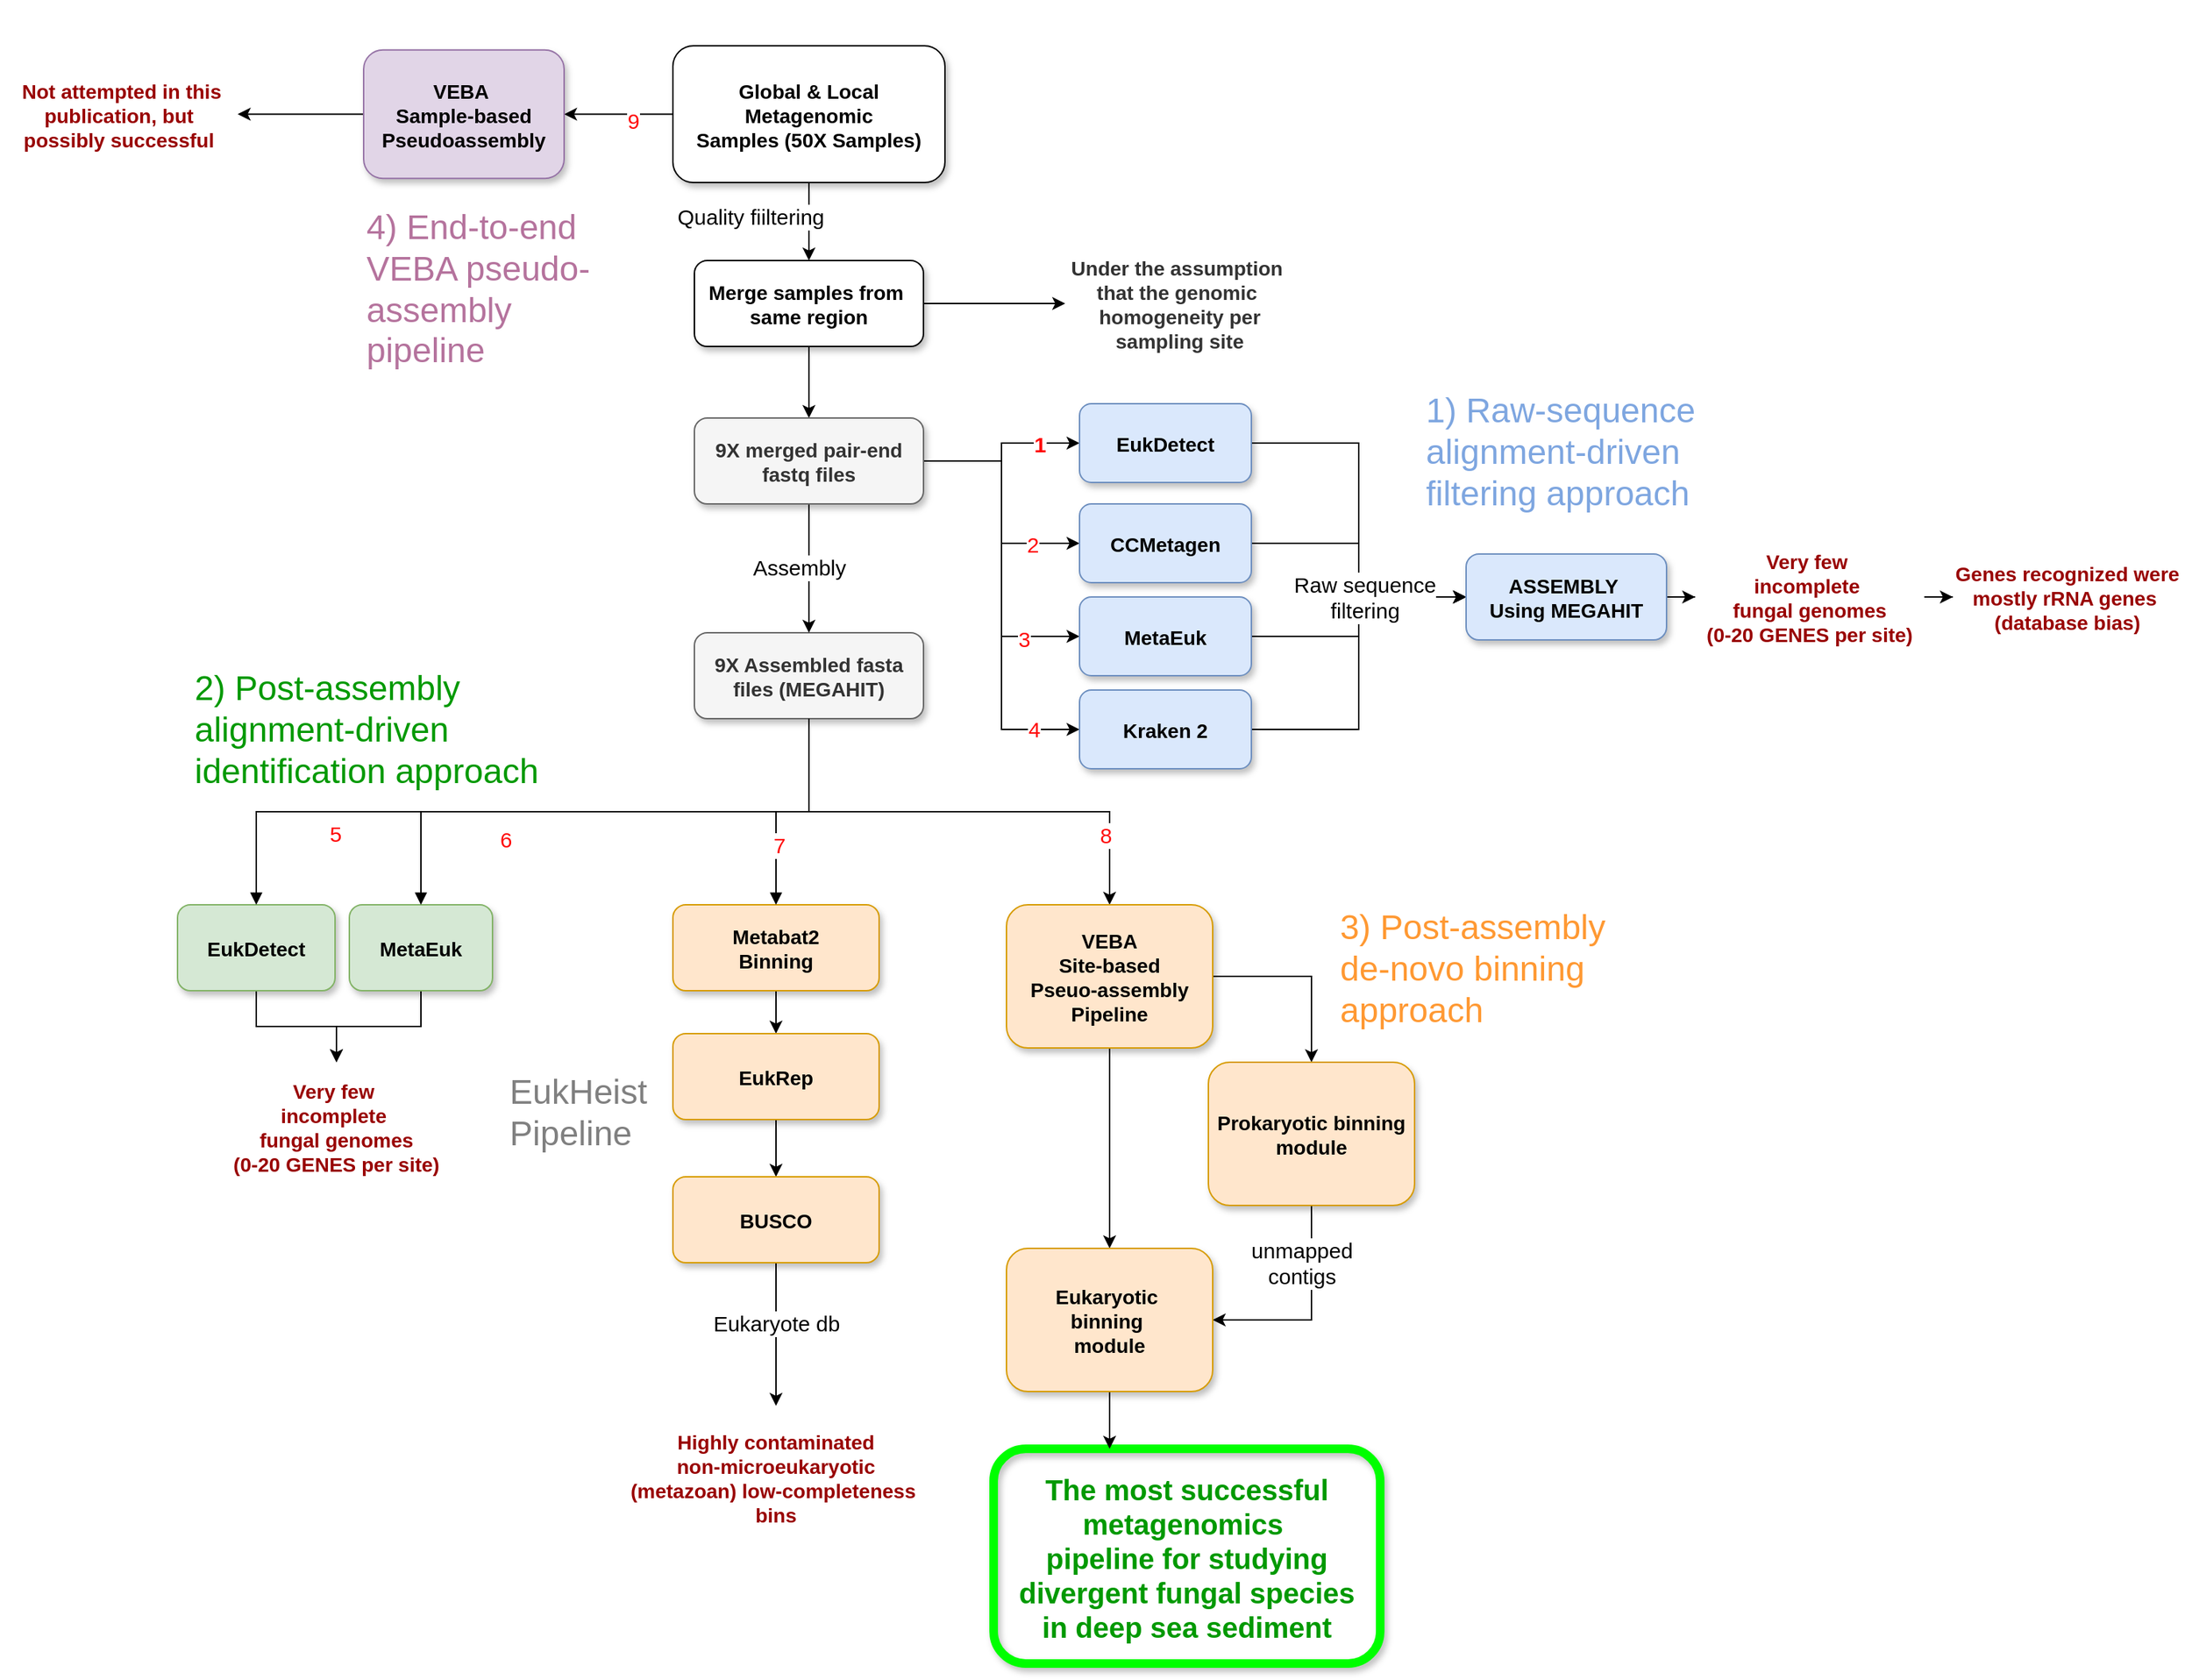 <mxfile version="20.3.0" type="device"><diagram name="Page-1" id="97916047-d0de-89f5-080d-49f4d83e522f"><mxGraphModel dx="1505" dy="1543" grid="1" gridSize="10" guides="1" tooltips="1" connect="1" arrows="1" fold="1" page="1" pageScale="1.5" pageWidth="1169" pageHeight="827" background="none" math="0" shadow="0"><root><mxCell id="0"/><mxCell id="1" parent="0"/><mxCell id="fCa589mARgnofub3nueK-70" style="edgeStyle=elbowEdgeStyle;rounded=0;orthogonalLoop=1;jettySize=auto;html=1;entryX=0.5;entryY=0;entryDx=0;entryDy=0;fontSize=15;fontColor=#FF0A0A;elbow=vertical;" parent="1" source="3" target="fCa589mARgnofub3nueK-69" edge="1"><mxGeometry relative="1" as="geometry"/></mxCell><mxCell id="fCa589mARgnofub3nueK-71" value="8" style="edgeLabel;html=1;align=center;verticalAlign=middle;resizable=0;points=[];fontSize=15;fontColor=#FF0A0A;" parent="fCa589mARgnofub3nueK-70" vertex="1" connectable="0"><mxGeometry x="0.708" y="-3" relative="1" as="geometry"><mxPoint as="offset"/></mxGeometry></mxCell><mxCell id="3" value="9X Assembled fasta&#10;files (MEGAHIT)" style="rounded=1;shadow=1;fontStyle=1;fontSize=14;fillColor=#f5f5f5;strokeColor=#666666;strokeWidth=1;fontColor=#333333;" parent="1" vertex="1"><mxGeometry x="621" y="470" width="160" height="60" as="geometry"/></mxCell><mxCell id="fCa589mARgnofub3nueK-117" style="edgeStyle=orthogonalEdgeStyle;rounded=0;orthogonalLoop=1;jettySize=auto;html=1;entryX=0.5;entryY=0;entryDx=0;entryDy=0;fontSize=15;fontColor=#000000;" parent="1" source="4" target="fCa589mARgnofub3nueK-116" edge="1"><mxGeometry relative="1" as="geometry"/></mxCell><mxCell id="4" value="EukDetect" style="rounded=1;shadow=1;fontStyle=1;fontSize=14;fillColor=#d5e8d4;strokeColor=#82b366;strokeWidth=1;" parent="1" vertex="1"><mxGeometry x="260" y="660" width="110" height="60" as="geometry"/></mxCell><mxCell id="fCa589mARgnofub3nueK-118" style="edgeStyle=orthogonalEdgeStyle;rounded=0;orthogonalLoop=1;jettySize=auto;html=1;entryX=0.5;entryY=0;entryDx=0;entryDy=0;fontSize=15;fontColor=#000000;" parent="1" source="5" target="fCa589mARgnofub3nueK-116" edge="1"><mxGeometry relative="1" as="geometry"/></mxCell><mxCell id="5" value="MetaEuk" style="rounded=1;shadow=1;fontStyle=1;fontSize=14;fillColor=#d5e8d4;strokeColor=#82b366;strokeWidth=1;" parent="1" vertex="1"><mxGeometry x="380" y="660" width="100" height="60" as="geometry"/></mxCell><mxCell id="fCa589mARgnofub3nueK-58" style="edgeStyle=orthogonalEdgeStyle;rounded=0;orthogonalLoop=1;jettySize=auto;html=1;entryX=0.5;entryY=0;entryDx=0;entryDy=0;fontSize=15;" parent="1" source="6" target="fCa589mARgnofub3nueK-57" edge="1"><mxGeometry relative="1" as="geometry"/></mxCell><mxCell id="6" value="Metabat2&#10;Binning" style="rounded=1;shadow=1;fontStyle=1;fontSize=14;fillColor=#ffe6cc;strokeColor=#d79b00;strokeWidth=1;" parent="1" vertex="1"><mxGeometry x="606" y="660" width="144" height="60" as="geometry"/></mxCell><mxCell id="30" value="" style="edgeStyle=elbowEdgeStyle;elbow=vertical;strokeWidth=1;endArrow=block;endFill=1;fontStyle=1;fillColor=#f5f5f5;strokeColor=#000000;rounded=0;" parent="1" source="3" target="5" edge="1"><mxGeometry x="-28" y="345.5" width="100" height="100" as="geometry"><mxPoint x="-28" y="445.5" as="sourcePoint"/><mxPoint x="72" y="345.5" as="targetPoint"/></mxGeometry></mxCell><mxCell id="fCa589mARgnofub3nueK-67" value="6" style="edgeLabel;html=1;align=center;verticalAlign=middle;resizable=0;points=[];fontSize=15;fontColor=#FF0A0A;" parent="30" vertex="1" connectable="0"><mxGeometry relative="1" as="geometry"><mxPoint x="-77" y="19" as="offset"/></mxGeometry></mxCell><mxCell id="31" value="" style="edgeStyle=elbowEdgeStyle;elbow=vertical;strokeWidth=1;endArrow=block;endFill=1;fontStyle=1;fillColor=#f5f5f5;strokeColor=#000000;rounded=0;" parent="1" source="3" target="4" edge="1"><mxGeometry x="-28" y="345.5" width="100" height="100" as="geometry"><mxPoint x="-28" y="445.5" as="sourcePoint"/><mxPoint x="72" y="345.5" as="targetPoint"/></mxGeometry></mxCell><mxCell id="fCa589mARgnofub3nueK-66" value="5" style="edgeLabel;html=1;align=center;verticalAlign=middle;resizable=0;points=[];fontSize=15;fontColor=#FF0A0A;" parent="31" vertex="1" connectable="0"><mxGeometry relative="1" as="geometry"><mxPoint x="-138" y="15" as="offset"/></mxGeometry></mxCell><mxCell id="32" value="" style="edgeStyle=elbowEdgeStyle;elbow=vertical;strokeWidth=1;endArrow=block;endFill=1;fontStyle=1;fillColor=#f5f5f5;strokeColor=#000000;rounded=0;" parent="1" source="3" target="6" edge="1"><mxGeometry x="-28" y="345.5" width="100" height="100" as="geometry"><mxPoint x="-28" y="445.5" as="sourcePoint"/><mxPoint x="72" y="345.5" as="targetPoint"/></mxGeometry></mxCell><mxCell id="fCa589mARgnofub3nueK-68" value="7" style="edgeLabel;html=1;align=center;verticalAlign=middle;resizable=0;points=[];fontSize=15;fontColor=#FF0A0A;" parent="32" vertex="1" connectable="0"><mxGeometry relative="1" as="geometry"><mxPoint x="-10" y="23" as="offset"/></mxGeometry></mxCell><mxCell id="fCa589mARgnofub3nueK-40" style="edgeStyle=orthogonalEdgeStyle;rounded=0;orthogonalLoop=1;jettySize=auto;html=1;entryX=0.5;entryY=0;entryDx=0;entryDy=0;" parent="1" source="fCa589mARgnofub3nueK-32" target="fCa589mARgnofub3nueK-38" edge="1"><mxGeometry relative="1" as="geometry"/></mxCell><mxCell id="fCa589mARgnofub3nueK-55" value="Quality fiiltering" style="edgeLabel;html=1;align=center;verticalAlign=middle;resizable=0;points=[];fontSize=15;" parent="fCa589mARgnofub3nueK-40" vertex="1" connectable="0"><mxGeometry x="-0.174" y="1" relative="1" as="geometry"><mxPoint x="-42" y="1" as="offset"/></mxGeometry></mxCell><mxCell id="fCa589mARgnofub3nueK-60" style="edgeStyle=orthogonalEdgeStyle;rounded=0;orthogonalLoop=1;jettySize=auto;html=1;fontSize=15;" parent="1" source="fCa589mARgnofub3nueK-32" target="fCa589mARgnofub3nueK-59" edge="1"><mxGeometry relative="1" as="geometry"/></mxCell><mxCell id="fCa589mARgnofub3nueK-72" value="9" style="edgeLabel;html=1;align=center;verticalAlign=middle;resizable=0;points=[];fontSize=15;fontColor=#FF0A0A;" parent="fCa589mARgnofub3nueK-60" vertex="1" connectable="0"><mxGeometry x="-0.263" y="4" relative="1" as="geometry"><mxPoint as="offset"/></mxGeometry></mxCell><mxCell id="fCa589mARgnofub3nueK-32" value="Global &amp; Local &#10;Metagenomic&#10;Samples (50X Samples)" style="rounded=1;shadow=1;fontStyle=1;fontSize=14;strokeWidth=1;" parent="1" vertex="1"><mxGeometry x="606" y="60" width="190" height="95.5" as="geometry"/></mxCell><mxCell id="fCa589mARgnofub3nueK-35" value="Under the assumption &#10;that the genomic &#10;homogeneity per&#10;sampling site" style="rounded=1;shadow=1;fontStyle=1;fontSize=14;fillColor=none;fontColor=#333333;strokeColor=none;strokeWidth=1;" parent="1" vertex="1"><mxGeometry x="880" y="185" width="160" height="110" as="geometry"/></mxCell><mxCell id="fCa589mARgnofub3nueK-39" style="edgeStyle=orthogonalEdgeStyle;rounded=0;orthogonalLoop=1;jettySize=auto;html=1;entryX=0;entryY=0.5;entryDx=0;entryDy=0;" parent="1" source="fCa589mARgnofub3nueK-38" target="fCa589mARgnofub3nueK-35" edge="1"><mxGeometry relative="1" as="geometry"/></mxCell><mxCell id="fCa589mARgnofub3nueK-48" style="edgeStyle=orthogonalEdgeStyle;rounded=0;orthogonalLoop=1;jettySize=auto;html=1;" parent="1" source="fCa589mARgnofub3nueK-38" target="fCa589mARgnofub3nueK-41" edge="1"><mxGeometry relative="1" as="geometry"/></mxCell><mxCell id="fCa589mARgnofub3nueK-38" value="Merge samples from &#10;same region" style="rounded=1;shadow=1;fontStyle=1;fontSize=14;strokeWidth=1;" parent="1" vertex="1"><mxGeometry x="621" y="210" width="160" height="60" as="geometry"/></mxCell><mxCell id="fCa589mARgnofub3nueK-43" style="edgeStyle=orthogonalEdgeStyle;rounded=0;orthogonalLoop=1;jettySize=auto;html=1;entryX=0.5;entryY=0;entryDx=0;entryDy=0;" parent="1" source="fCa589mARgnofub3nueK-41" target="3" edge="1"><mxGeometry relative="1" as="geometry"/></mxCell><mxCell id="fCa589mARgnofub3nueK-54" value="&lt;font style=&quot;font-size: 15px;&quot;&gt;Assembly&lt;/font&gt;" style="edgeLabel;html=1;align=center;verticalAlign=middle;resizable=0;points=[];" parent="fCa589mARgnofub3nueK-43" vertex="1" connectable="0"><mxGeometry x="-0.022" y="-7" relative="1" as="geometry"><mxPoint as="offset"/></mxGeometry></mxCell><mxCell id="fCa589mARgnofub3nueK-46" style="edgeStyle=orthogonalEdgeStyle;rounded=0;orthogonalLoop=1;jettySize=auto;html=1;entryX=0;entryY=0.5;entryDx=0;entryDy=0;" parent="1" source="fCa589mARgnofub3nueK-41" target="fCa589mARgnofub3nueK-44" edge="1"><mxGeometry relative="1" as="geometry"/></mxCell><mxCell id="fCa589mARgnofub3nueK-63" value="2" style="edgeLabel;html=1;align=center;verticalAlign=middle;resizable=0;points=[];fontSize=15;fontColor=#FF0A0A;" parent="fCa589mARgnofub3nueK-46" vertex="1" connectable="0"><mxGeometry x="0.595" relative="1" as="geometry"><mxPoint as="offset"/></mxGeometry></mxCell><mxCell id="fCa589mARgnofub3nueK-47" style="edgeStyle=orthogonalEdgeStyle;rounded=0;orthogonalLoop=1;jettySize=auto;html=1;entryX=0;entryY=0.5;entryDx=0;entryDy=0;" parent="1" source="fCa589mARgnofub3nueK-41" target="fCa589mARgnofub3nueK-45" edge="1"><mxGeometry relative="1" as="geometry"/></mxCell><mxCell id="fCa589mARgnofub3nueK-64" value="3" style="edgeLabel;html=1;align=center;verticalAlign=middle;resizable=0;points=[];fontSize=15;fontColor=#FF0A0A;" parent="fCa589mARgnofub3nueK-47" vertex="1" connectable="0"><mxGeometry x="0.662" y="-1" relative="1" as="geometry"><mxPoint as="offset"/></mxGeometry></mxCell><mxCell id="fCa589mARgnofub3nueK-51" style="edgeStyle=orthogonalEdgeStyle;rounded=0;orthogonalLoop=1;jettySize=auto;html=1;entryX=0;entryY=0.5;entryDx=0;entryDy=0;" parent="1" source="fCa589mARgnofub3nueK-41" target="fCa589mARgnofub3nueK-50" edge="1"><mxGeometry relative="1" as="geometry"/></mxCell><mxCell id="fCa589mARgnofub3nueK-62" value="&lt;b&gt;&lt;font color=&quot;#ff0a0a&quot;&gt;1&lt;/font&gt;&lt;/b&gt;" style="edgeLabel;html=1;align=center;verticalAlign=middle;resizable=0;points=[];fontSize=15;" parent="fCa589mARgnofub3nueK-51" vertex="1" connectable="0"><mxGeometry x="0.533" relative="1" as="geometry"><mxPoint as="offset"/></mxGeometry></mxCell><mxCell id="fCa589mARgnofub3nueK-52" style="edgeStyle=orthogonalEdgeStyle;rounded=0;orthogonalLoop=1;jettySize=auto;html=1;entryX=0;entryY=0.5;entryDx=0;entryDy=0;" parent="1" source="fCa589mARgnofub3nueK-41" target="fCa589mARgnofub3nueK-49" edge="1"><mxGeometry relative="1" as="geometry"/></mxCell><mxCell id="fCa589mARgnofub3nueK-65" value="4" style="edgeLabel;html=1;align=center;verticalAlign=middle;resizable=0;points=[];fontSize=15;fontColor=#FF0A0A;" parent="fCa589mARgnofub3nueK-52" vertex="1" connectable="0"><mxGeometry x="0.783" y="1" relative="1" as="geometry"><mxPoint as="offset"/></mxGeometry></mxCell><mxCell id="fCa589mARgnofub3nueK-41" value="9X merged pair-end&#10;fastq files" style="rounded=1;shadow=1;fontStyle=1;fontSize=14;fillColor=#f5f5f5;strokeColor=#666666;strokeWidth=1;fontColor=#333333;" parent="1" vertex="1"><mxGeometry x="621" y="320" width="160" height="60" as="geometry"/></mxCell><mxCell id="fCa589mARgnofub3nueK-89" style="edgeStyle=orthogonalEdgeStyle;rounded=0;orthogonalLoop=1;jettySize=auto;html=1;entryX=0;entryY=0.5;entryDx=0;entryDy=0;fontSize=24;fontColor=#FF0A0A;" parent="1" source="fCa589mARgnofub3nueK-44" target="fCa589mARgnofub3nueK-87" edge="1"><mxGeometry relative="1" as="geometry"/></mxCell><mxCell id="fCa589mARgnofub3nueK-44" value="CCMetagen" style="rounded=1;shadow=1;fontStyle=1;fontSize=14;fillColor=#dae8fc;strokeColor=#6c8ebf;strokeWidth=1;" parent="1" vertex="1"><mxGeometry x="890" y="380" width="120" height="55" as="geometry"/></mxCell><mxCell id="fCa589mARgnofub3nueK-90" style="edgeStyle=orthogonalEdgeStyle;rounded=0;orthogonalLoop=1;jettySize=auto;html=1;entryX=0;entryY=0.5;entryDx=0;entryDy=0;fontSize=24;fontColor=#FF0A0A;" parent="1" source="fCa589mARgnofub3nueK-45" target="fCa589mARgnofub3nueK-87" edge="1"><mxGeometry relative="1" as="geometry"/></mxCell><mxCell id="fCa589mARgnofub3nueK-45" value="MetaEuk" style="rounded=1;shadow=1;fontStyle=1;fontSize=14;fillColor=#dae8fc;strokeColor=#6c8ebf;strokeWidth=1;" parent="1" vertex="1"><mxGeometry x="890" y="445" width="120" height="55" as="geometry"/></mxCell><mxCell id="fCa589mARgnofub3nueK-91" style="edgeStyle=orthogonalEdgeStyle;rounded=0;orthogonalLoop=1;jettySize=auto;html=1;entryX=0;entryY=0.5;entryDx=0;entryDy=0;fontSize=24;fontColor=#FF0A0A;" parent="1" source="fCa589mARgnofub3nueK-49" target="fCa589mARgnofub3nueK-87" edge="1"><mxGeometry relative="1" as="geometry"/></mxCell><mxCell id="fCa589mARgnofub3nueK-49" value="Kraken 2" style="rounded=1;shadow=1;fontStyle=1;fontSize=14;fillColor=#dae8fc;strokeColor=#6c8ebf;strokeWidth=1;" parent="1" vertex="1"><mxGeometry x="890" y="510" width="120" height="55" as="geometry"/></mxCell><mxCell id="fCa589mARgnofub3nueK-88" style="edgeStyle=orthogonalEdgeStyle;rounded=0;orthogonalLoop=1;jettySize=auto;html=1;entryX=0;entryY=0.5;entryDx=0;entryDy=0;fontSize=24;fontColor=#FF0A0A;" parent="1" source="fCa589mARgnofub3nueK-50" target="fCa589mARgnofub3nueK-87" edge="1"><mxGeometry relative="1" as="geometry"/></mxCell><mxCell id="fCa589mARgnofub3nueK-98" value="Raw sequence&lt;br&gt;filtering" style="edgeLabel;html=1;align=center;verticalAlign=middle;resizable=0;points=[];fontSize=15;fontColor=#000000;" parent="fCa589mARgnofub3nueK-88" vertex="1" connectable="0"><mxGeometry x="0.72" y="2" relative="1" as="geometry"><mxPoint x="-35" y="2" as="offset"/></mxGeometry></mxCell><mxCell id="fCa589mARgnofub3nueK-50" value="EukDetect" style="rounded=1;shadow=1;fontStyle=1;fontSize=14;fillColor=#dae8fc;strokeColor=#6c8ebf;strokeWidth=1;" parent="1" vertex="1"><mxGeometry x="890" y="310" width="120" height="55" as="geometry"/></mxCell><mxCell id="fCa589mARgnofub3nueK-74" style="edgeStyle=orthogonalEdgeStyle;rounded=0;orthogonalLoop=1;jettySize=auto;html=1;fontSize=15;fontColor=#FF0A0A;" parent="1" source="fCa589mARgnofub3nueK-57" target="fCa589mARgnofub3nueK-73" edge="1"><mxGeometry relative="1" as="geometry"/></mxCell><mxCell id="fCa589mARgnofub3nueK-57" value="EukRep" style="rounded=1;shadow=1;fontStyle=1;fontSize=14;fillColor=#ffe6cc;strokeColor=#d79b00;strokeWidth=1;" parent="1" vertex="1"><mxGeometry x="606" y="750" width="144" height="60" as="geometry"/></mxCell><mxCell id="fCa589mARgnofub3nueK-107" style="edgeStyle=orthogonalEdgeStyle;rounded=0;orthogonalLoop=1;jettySize=auto;html=1;fontSize=15;fontColor=#000000;" parent="1" source="fCa589mARgnofub3nueK-59" target="fCa589mARgnofub3nueK-106" edge="1"><mxGeometry relative="1" as="geometry"/></mxCell><mxCell id="fCa589mARgnofub3nueK-59" value="VEBA &#10;Sample-based&#10;Pseudoassembly" style="rounded=1;shadow=1;fontStyle=1;fontSize=14;fillColor=#e1d5e7;strokeColor=#9673a6;strokeWidth=1;" parent="1" vertex="1"><mxGeometry x="390" y="62.88" width="140" height="89.75" as="geometry"/></mxCell><mxCell id="fCa589mARgnofub3nueK-110" style="edgeStyle=elbowEdgeStyle;rounded=0;orthogonalLoop=1;jettySize=auto;html=1;entryX=0.5;entryY=0;entryDx=0;entryDy=0;fontSize=15;fontColor=#000000;elbow=vertical;" parent="1" source="fCa589mARgnofub3nueK-69" target="fCa589mARgnofub3nueK-108" edge="1"><mxGeometry relative="1" as="geometry"><Array as="points"><mxPoint x="1010" y="710"/></Array></mxGeometry></mxCell><mxCell id="fCa589mARgnofub3nueK-112" style="edgeStyle=elbowEdgeStyle;rounded=0;orthogonalLoop=1;jettySize=auto;elbow=vertical;html=1;entryX=0.5;entryY=0;entryDx=0;entryDy=0;fontSize=15;fontColor=#000000;" parent="1" source="fCa589mARgnofub3nueK-69" target="fCa589mARgnofub3nueK-111" edge="1"><mxGeometry relative="1" as="geometry"/></mxCell><mxCell id="fCa589mARgnofub3nueK-69" value="VEBA&#10;Site-based&#10;Pseuo-assembly&#10;Pipeline" style="rounded=1;shadow=1;fontStyle=1;fontSize=14;fillColor=#ffe6cc;strokeColor=#d79b00;strokeWidth=1;" parent="1" vertex="1"><mxGeometry x="839" y="660" width="144" height="100" as="geometry"/></mxCell><mxCell id="fCa589mARgnofub3nueK-102" style="edgeStyle=orthogonalEdgeStyle;rounded=0;orthogonalLoop=1;jettySize=auto;html=1;fontSize=15;fontColor=#808080;" parent="1" source="fCa589mARgnofub3nueK-73" target="fCa589mARgnofub3nueK-101" edge="1"><mxGeometry relative="1" as="geometry"/></mxCell><mxCell id="fCa589mARgnofub3nueK-103" value="&lt;font color=&quot;#000000&quot;&gt;Eukaryote db&lt;/font&gt;" style="edgeLabel;html=1;align=center;verticalAlign=middle;resizable=0;points=[];fontSize=15;fontColor=#808080;" parent="fCa589mARgnofub3nueK-102" vertex="1" connectable="0"><mxGeometry x="-0.429" y="4" relative="1" as="geometry"><mxPoint x="-4" y="13" as="offset"/></mxGeometry></mxCell><mxCell id="fCa589mARgnofub3nueK-73" value="BUSCO" style="rounded=1;shadow=1;fontStyle=1;fontSize=14;fillColor=#ffe6cc;strokeColor=#d79b00;strokeWidth=1;" parent="1" vertex="1"><mxGeometry x="606" y="850" width="144" height="60" as="geometry"/></mxCell><mxCell id="fCa589mARgnofub3nueK-82" style="edgeStyle=orthogonalEdgeStyle;rounded=0;orthogonalLoop=1;jettySize=auto;html=1;fontSize=15;fontColor=#FF0A0A;" parent="1" source="fCa589mARgnofub3nueK-75" target="fCa589mARgnofub3nueK-81" edge="1"><mxGeometry relative="1" as="geometry"/></mxCell><mxCell id="fCa589mARgnofub3nueK-75" value="Very few &#10;incomplete &#10;fungal genomes&#10;(0-20 GENES per site)" style="rounded=1;shadow=1;fontStyle=1;fontSize=14;fillColor=none;fontColor=#990000;strokeColor=none;strokeWidth=1;" parent="1" vertex="1"><mxGeometry x="1320" y="390" width="160" height="110" as="geometry"/></mxCell><mxCell id="fCa589mARgnofub3nueK-81" value="Genes recognized were &#10;mostly rRNA genes &#10;(database bias)" style="rounded=1;shadow=1;fontStyle=1;fontSize=14;fillColor=none;fontColor=#990000;strokeColor=none;strokeWidth=1;" parent="1" vertex="1"><mxGeometry x="1500" y="390" width="160" height="110" as="geometry"/></mxCell><mxCell id="fCa589mARgnofub3nueK-83" value="&lt;font style=&quot;font-size: 24px;&quot;&gt;&lt;font color=&quot;#7ea6e0&quot;&gt;1) Raw-sequence&lt;br&gt;alignment-driven filtering approach&amp;nbsp;&lt;br&gt;&lt;/font&gt;&lt;br&gt;&lt;/font&gt;" style="text;html=1;strokeColor=none;fillColor=none;align=left;verticalAlign=middle;whiteSpace=wrap;rounded=0;fontSize=15;fontColor=#FF0A0A;sketch=0;glass=0;" parent="1" vertex="1"><mxGeometry x="1130" y="320" width="220" height="75" as="geometry"/></mxCell><mxCell id="fCa589mARgnofub3nueK-84" value="&lt;font color=&quot;#009900&quot; style=&quot;font-size: 24px;&quot;&gt;2)&lt;/font&gt;&lt;span style=&quot;color: rgb(0, 153, 0); font-size: 24px;&quot;&gt;&amp;nbsp;Post-assembly&lt;/span&gt;&lt;font color=&quot;#009900&quot; style=&quot;font-size: 24px;&quot;&gt;&lt;br&gt;alignment-driven&lt;br&gt;identification approach&lt;/font&gt;" style="text;html=1;strokeColor=none;fillColor=none;align=left;verticalAlign=middle;whiteSpace=wrap;rounded=0;fontSize=15;fontColor=#FF0A0A;" parent="1" vertex="1"><mxGeometry x="270" y="490" width="260" height="95" as="geometry"/></mxCell><mxCell id="fCa589mARgnofub3nueK-85" value="&lt;font color=&quot;#ff9933&quot; style=&quot;font-size: 24px;&quot;&gt;3) Post-assembly&amp;nbsp;&lt;br&gt;de-novo binning approach&lt;br&gt;&lt;/font&gt;" style="text;html=1;strokeColor=none;fillColor=none;align=left;verticalAlign=middle;whiteSpace=wrap;rounded=0;fontSize=15;fontColor=#FF0A0A;" parent="1" vertex="1"><mxGeometry x="1070" y="660" width="200" height="90" as="geometry"/></mxCell><mxCell id="fCa589mARgnofub3nueK-86" value="&lt;span style=&quot;font-size: 24px;&quot;&gt;&lt;font color=&quot;#b5739d&quot;&gt;4) End-to-end VEBA pseudo-assembly pipeline&lt;/font&gt;&lt;/span&gt;" style="text;html=1;strokeColor=none;fillColor=none;align=left;verticalAlign=middle;whiteSpace=wrap;rounded=0;fontSize=15;fontColor=#FF0A0A;" parent="1" vertex="1"><mxGeometry x="390" y="165" width="160" height="130" as="geometry"/></mxCell><mxCell id="fCa589mARgnofub3nueK-92" style="edgeStyle=orthogonalEdgeStyle;rounded=0;orthogonalLoop=1;jettySize=auto;html=1;fontSize=24;fontColor=#FF0A0A;" parent="1" source="fCa589mARgnofub3nueK-87" target="fCa589mARgnofub3nueK-75" edge="1"><mxGeometry relative="1" as="geometry"/></mxCell><mxCell id="fCa589mARgnofub3nueK-87" value="ASSEMBLY &#10;Using MEGAHIT" style="rounded=1;shadow=1;fontStyle=1;fontSize=14;fillColor=#dae8fc;strokeColor=#6c8ebf;strokeWidth=1;" parent="1" vertex="1"><mxGeometry x="1160" y="415" width="140" height="60" as="geometry"/></mxCell><mxCell id="fCa589mARgnofub3nueK-99" value="&lt;font style=&quot;font-size: 24px;&quot;&gt;&lt;font color=&quot;#808080&quot;&gt;EukHeist&amp;nbsp;&lt;br&gt;Pipeline&lt;/font&gt;&lt;br&gt;&lt;/font&gt;" style="text;html=1;strokeColor=none;fillColor=none;align=left;verticalAlign=middle;whiteSpace=wrap;rounded=0;fontSize=15;fontColor=#FF0A0A;sketch=0;glass=0;" parent="1" vertex="1"><mxGeometry x="490" y="740" width="160" height="130" as="geometry"/></mxCell><mxCell id="fCa589mARgnofub3nueK-101" value="Highly contaminated &#10;non-microeukaryotic&#10;(metazoan) low-completeness &#10;bins" style="rounded=1;shadow=1;fontStyle=1;fontSize=14;fillColor=none;fontColor=#990000;strokeColor=none;strokeWidth=1;" parent="1" vertex="1"><mxGeometry x="597" y="1010" width="162" height="100" as="geometry"/></mxCell><mxCell id="fCa589mARgnofub3nueK-104" value="The most successful&#10;metagenomics &#10;pipeline for studying&#10;divergent fungal species&#10;in deep sea sediment" style="rounded=1;shadow=1;fontStyle=1;fontSize=20;fillColor=none;fontColor=#009900;strokeColor=#00FF00;strokeWidth=6;" parent="1" vertex="1"><mxGeometry x="830" y="1040" width="270" height="150" as="geometry"/></mxCell><mxCell id="fCa589mARgnofub3nueK-106" value="Not attempted in this &#10;publication, but &#10;possibly successful " style="rounded=1;shadow=1;fontStyle=1;fontSize=14;fillColor=none;fontColor=#990000;strokeColor=none;strokeWidth=1;" parent="1" vertex="1"><mxGeometry x="140" y="32.75" width="162" height="150" as="geometry"/></mxCell><mxCell id="fCa589mARgnofub3nueK-113" style="edgeStyle=elbowEdgeStyle;rounded=0;orthogonalLoop=1;jettySize=auto;html=1;entryX=1;entryY=0.5;entryDx=0;entryDy=0;fontSize=15;fontColor=#000000;" parent="1" source="fCa589mARgnofub3nueK-108" target="fCa589mARgnofub3nueK-111" edge="1"><mxGeometry relative="1" as="geometry"><Array as="points"><mxPoint x="1052" y="910"/></Array></mxGeometry></mxCell><mxCell id="fCa589mARgnofub3nueK-114" value="unmapped&lt;br&gt;contigs" style="edgeLabel;html=1;align=center;verticalAlign=middle;resizable=0;points=[];fontSize=15;fontColor=#000000;" parent="fCa589mARgnofub3nueK-113" vertex="1" connectable="0"><mxGeometry x="-0.463" y="-7" relative="1" as="geometry"><mxPoint as="offset"/></mxGeometry></mxCell><mxCell id="fCa589mARgnofub3nueK-108" value="Prokaryotic binning &#10;module" style="rounded=1;shadow=1;fontStyle=1;fontSize=14;fillColor=#ffe6cc;strokeColor=#d79b00;strokeWidth=1;" parent="1" vertex="1"><mxGeometry x="980" y="770" width="144" height="100" as="geometry"/></mxCell><mxCell id="fCa589mARgnofub3nueK-115" style="edgeStyle=elbowEdgeStyle;rounded=0;orthogonalLoop=1;jettySize=auto;html=1;fontSize=15;fontColor=#000000;" parent="1" source="fCa589mARgnofub3nueK-111" target="fCa589mARgnofub3nueK-104" edge="1"><mxGeometry relative="1" as="geometry"/></mxCell><mxCell id="fCa589mARgnofub3nueK-111" value="Eukaryotic &#10;binning &#10;module" style="rounded=1;shadow=1;fontStyle=1;fontSize=14;fillColor=#ffe6cc;strokeColor=#d79b00;strokeWidth=1;" parent="1" vertex="1"><mxGeometry x="839" y="900" width="144" height="100" as="geometry"/></mxCell><mxCell id="fCa589mARgnofub3nueK-116" value="Very few &#10;incomplete &#10;fungal genomes&#10;(0-20 GENES per site)" style="rounded=1;shadow=1;fontStyle=1;fontSize=14;fillColor=none;fontColor=#990000;strokeColor=none;strokeWidth=1;" parent="1" vertex="1"><mxGeometry x="290" y="770" width="162" height="90" as="geometry"/></mxCell><mxCell id="fCa589mARgnofub3nueK-119" style="edgeStyle=orthogonalEdgeStyle;rounded=0;orthogonalLoop=1;jettySize=auto;html=1;exitX=0.5;exitY=1;exitDx=0;exitDy=0;fontSize=20;fontColor=#990000;" parent="1" source="fCa589mARgnofub3nueK-86" target="fCa589mARgnofub3nueK-86" edge="1"><mxGeometry relative="1" as="geometry"/></mxCell></root></mxGraphModel></diagram></mxfile>
